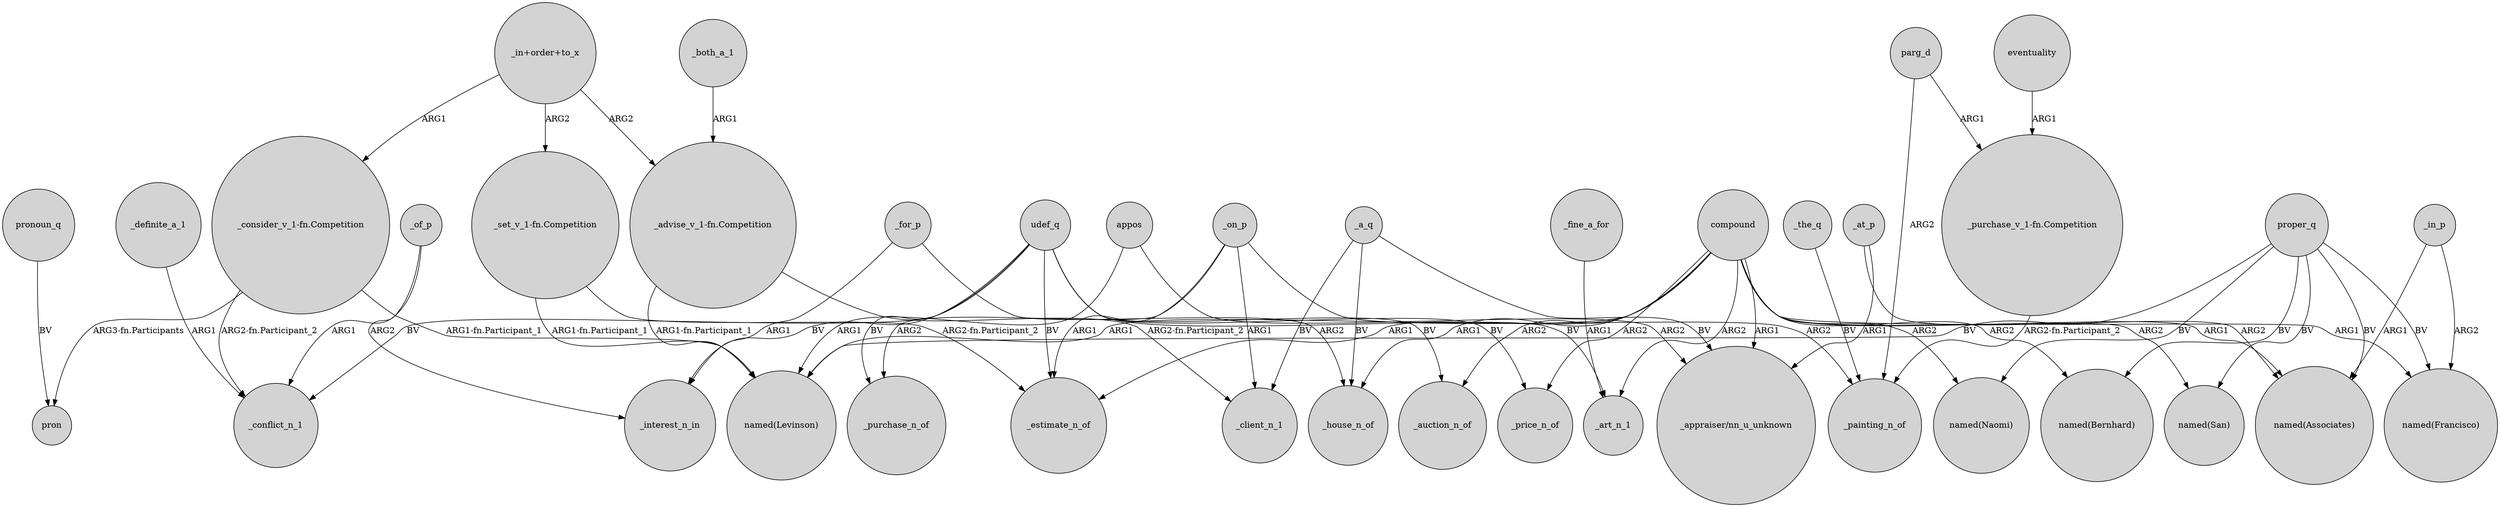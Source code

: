 digraph {
	node [shape=circle style=filled]
	"_consider_v_1-fn.Competition" -> _conflict_n_1 [label="ARG2-fn.Participant_2"]
	appos -> "_appraiser/nn_u_unknown" [label=ARG2]
	_at_p -> "named(Associates)" [label=ARG2]
	compound -> _house_n_of [label=ARG1]
	compound -> "named(Associates)" [label=ARG1]
	_a_q -> "_appraiser/nn_u_unknown" [label=BV]
	compound -> "_appraiser/nn_u_unknown" [label=ARG1]
	udef_q -> _price_n_of [label=BV]
	_on_p -> _client_n_1 [label=ARG1]
	udef_q -> _auction_n_of [label=BV]
	compound -> "named(Naomi)" [label=ARG2]
	_in_p -> "named(Associates)" [label=ARG1]
	compound -> _auction_n_of [label=ARG2]
	"_consider_v_1-fn.Competition" -> pron [label="ARG3-fn.Participants"]
	_in_p -> "named(Francisco)" [label=ARG2]
	"_set_v_1-fn.Competition" -> _estimate_n_of [label="ARG2-fn.Participant_2"]
	udef_q -> _estimate_n_of [label=BV]
	_fine_a_for -> _art_n_1 [label=ARG1]
	compound -> "named(Levinson)" [label=ARG1]
	_on_p -> _estimate_n_of [label=ARG1]
	_of_p -> _interest_n_in [label=ARG2]
	eventuality -> "_purchase_v_1-fn.Competition" [label=ARG1]
	proper_q -> "named(Levinson)" [label=BV]
	compound -> "named(Bernhard)" [label=ARG2]
	parg_d -> "_purchase_v_1-fn.Competition" [label=ARG1]
	pronoun_q -> pron [label=BV]
	udef_q -> _conflict_n_1 [label=BV]
	"_in+order+to_x" -> "_set_v_1-fn.Competition" [label=ARG2]
	compound -> _price_n_of [label=ARG2]
	_at_p -> "_appraiser/nn_u_unknown" [label=ARG1]
	_for_p -> _house_n_of [label=ARG2]
	proper_q -> "named(Bernhard)" [label=BV]
	udef_q -> _purchase_n_of [label=BV]
	_on_p -> _painting_n_of [label=ARG2]
	_of_p -> _conflict_n_1 [label=ARG1]
	"_in+order+to_x" -> "_advise_v_1-fn.Competition" [label=ARG2]
	parg_d -> _painting_n_of [label=ARG2]
	_a_q -> _client_n_1 [label=BV]
	"_in+order+to_x" -> "_consider_v_1-fn.Competition" [label=ARG1]
	"_advise_v_1-fn.Competition" -> "named(Levinson)" [label="ARG1-fn.Participant_1"]
	"_purchase_v_1-fn.Competition" -> _painting_n_of [label="ARG2-fn.Participant_2"]
	compound -> "named(Francisco)" [label=ARG1]
	compound -> _estimate_n_of [label=ARG1]
	_both_a_1 -> "_advise_v_1-fn.Competition" [label=ARG1]
	proper_q -> "named(Associates)" [label=BV]
	_for_p -> _interest_n_in [label=ARG1]
	"_consider_v_1-fn.Competition" -> "named(Levinson)" [label="ARG1-fn.Participant_1"]
	_the_q -> _painting_n_of [label=BV]
	compound -> "named(San)" [label=ARG2]
	proper_q -> "named(Naomi)" [label=BV]
	udef_q -> _interest_n_in [label=BV]
	_on_p -> _purchase_n_of [label=ARG2]
	_a_q -> _house_n_of [label=BV]
	udef_q -> _art_n_1 [label=BV]
	compound -> _art_n_1 [label=ARG2]
	proper_q -> "named(San)" [label=BV]
	"_set_v_1-fn.Competition" -> "named(Levinson)" [label="ARG1-fn.Participant_1"]
	proper_q -> "named(Francisco)" [label=BV]
	"_advise_v_1-fn.Competition" -> _client_n_1 [label="ARG2-fn.Participant_2"]
	appos -> "named(Levinson)" [label=ARG1]
	_definite_a_1 -> _conflict_n_1 [label=ARG1]
}
